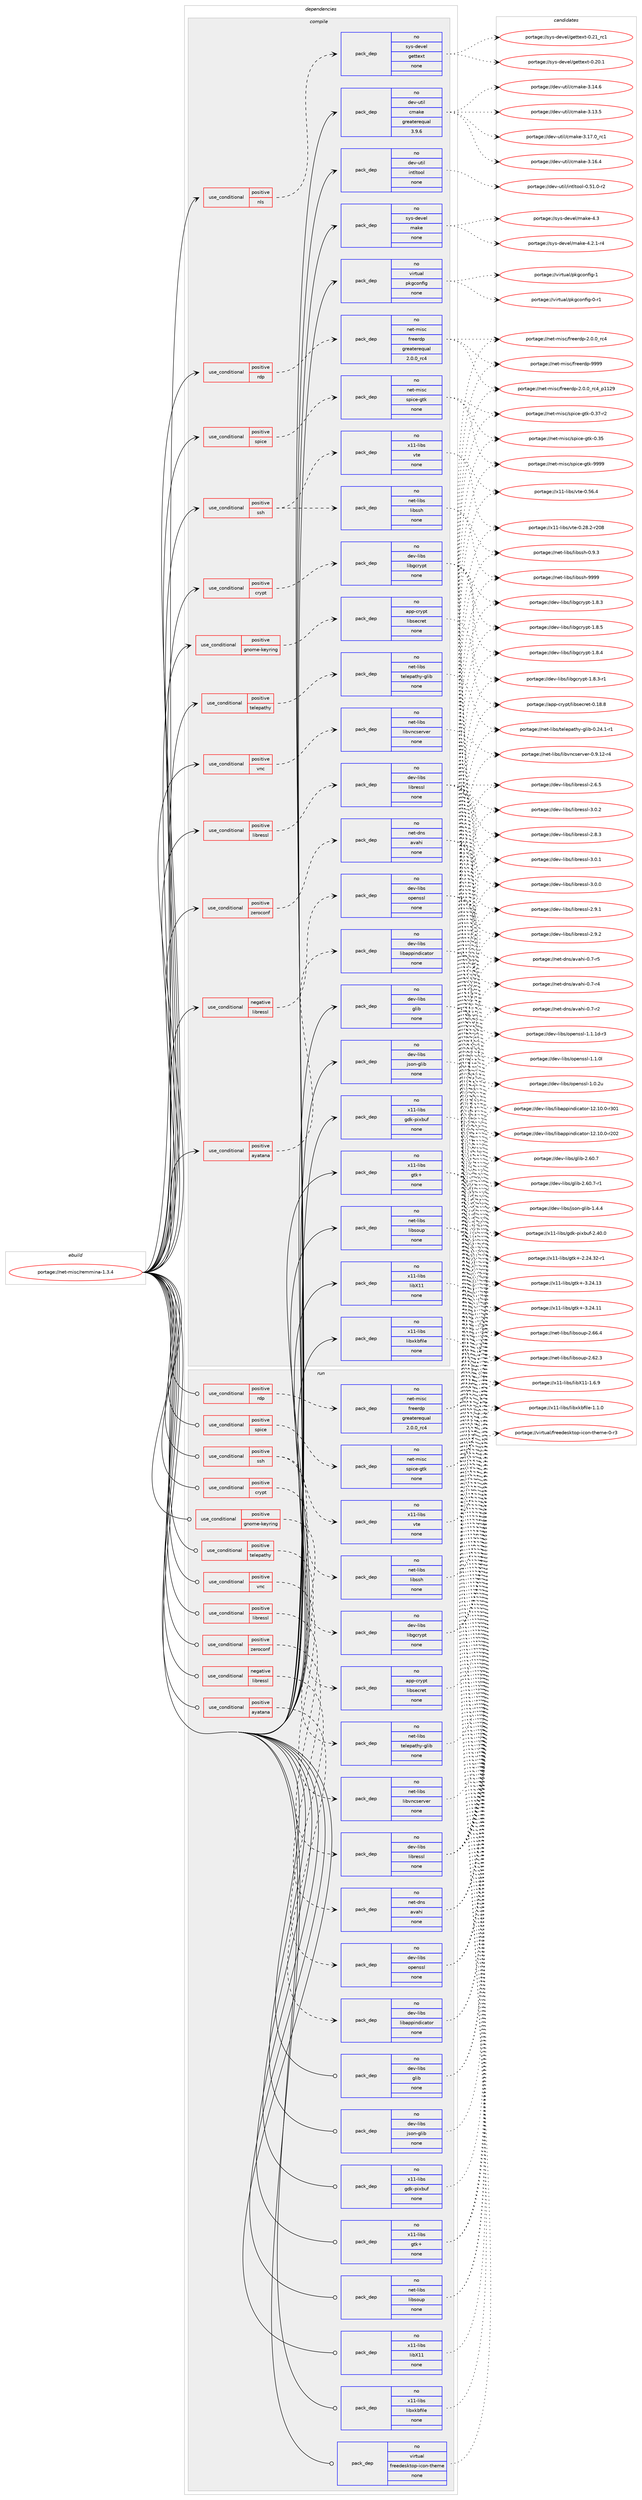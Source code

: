 digraph prolog {

# *************
# Graph options
# *************

newrank=true;
concentrate=true;
compound=true;
graph [rankdir=LR,fontname=Helvetica,fontsize=10,ranksep=1.5];#, ranksep=2.5, nodesep=0.2];
edge  [arrowhead=vee];
node  [fontname=Helvetica,fontsize=10];

# **********
# The ebuild
# **********

subgraph cluster_leftcol {
color=gray;
rank=same;
label=<<i>ebuild</i>>;
id [label="portage://net-misc/remmina-1.3.4", color=red, width=4, href="../net-misc/remmina-1.3.4.svg"];
}

# ****************
# The dependencies
# ****************

subgraph cluster_midcol {
color=gray;
label=<<i>dependencies</i>>;
subgraph cluster_compile {
fillcolor="#eeeeee";
style=filled;
label=<<i>compile</i>>;
subgraph cond25063 {
dependency122119 [label=<<TABLE BORDER="0" CELLBORDER="1" CELLSPACING="0" CELLPADDING="4"><TR><TD ROWSPAN="3" CELLPADDING="10">use_conditional</TD></TR><TR><TD>negative</TD></TR><TR><TD>libressl</TD></TR></TABLE>>, shape=none, color=red];
subgraph pack95036 {
dependency122120 [label=<<TABLE BORDER="0" CELLBORDER="1" CELLSPACING="0" CELLPADDING="4" WIDTH="220"><TR><TD ROWSPAN="6" CELLPADDING="30">pack_dep</TD></TR><TR><TD WIDTH="110">no</TD></TR><TR><TD>dev-libs</TD></TR><TR><TD>openssl</TD></TR><TR><TD>none</TD></TR><TR><TD></TD></TR></TABLE>>, shape=none, color=blue];
}
dependency122119:e -> dependency122120:w [weight=20,style="dashed",arrowhead="vee"];
}
id:e -> dependency122119:w [weight=20,style="solid",arrowhead="vee"];
subgraph cond25064 {
dependency122121 [label=<<TABLE BORDER="0" CELLBORDER="1" CELLSPACING="0" CELLPADDING="4"><TR><TD ROWSPAN="3" CELLPADDING="10">use_conditional</TD></TR><TR><TD>positive</TD></TR><TR><TD>ayatana</TD></TR></TABLE>>, shape=none, color=red];
subgraph pack95037 {
dependency122122 [label=<<TABLE BORDER="0" CELLBORDER="1" CELLSPACING="0" CELLPADDING="4" WIDTH="220"><TR><TD ROWSPAN="6" CELLPADDING="30">pack_dep</TD></TR><TR><TD WIDTH="110">no</TD></TR><TR><TD>dev-libs</TD></TR><TR><TD>libappindicator</TD></TR><TR><TD>none</TD></TR><TR><TD></TD></TR></TABLE>>, shape=none, color=blue];
}
dependency122121:e -> dependency122122:w [weight=20,style="dashed",arrowhead="vee"];
}
id:e -> dependency122121:w [weight=20,style="solid",arrowhead="vee"];
subgraph cond25065 {
dependency122123 [label=<<TABLE BORDER="0" CELLBORDER="1" CELLSPACING="0" CELLPADDING="4"><TR><TD ROWSPAN="3" CELLPADDING="10">use_conditional</TD></TR><TR><TD>positive</TD></TR><TR><TD>crypt</TD></TR></TABLE>>, shape=none, color=red];
subgraph pack95038 {
dependency122124 [label=<<TABLE BORDER="0" CELLBORDER="1" CELLSPACING="0" CELLPADDING="4" WIDTH="220"><TR><TD ROWSPAN="6" CELLPADDING="30">pack_dep</TD></TR><TR><TD WIDTH="110">no</TD></TR><TR><TD>dev-libs</TD></TR><TR><TD>libgcrypt</TD></TR><TR><TD>none</TD></TR><TR><TD></TD></TR></TABLE>>, shape=none, color=blue];
}
dependency122123:e -> dependency122124:w [weight=20,style="dashed",arrowhead="vee"];
}
id:e -> dependency122123:w [weight=20,style="solid",arrowhead="vee"];
subgraph cond25066 {
dependency122125 [label=<<TABLE BORDER="0" CELLBORDER="1" CELLSPACING="0" CELLPADDING="4"><TR><TD ROWSPAN="3" CELLPADDING="10">use_conditional</TD></TR><TR><TD>positive</TD></TR><TR><TD>gnome-keyring</TD></TR></TABLE>>, shape=none, color=red];
subgraph pack95039 {
dependency122126 [label=<<TABLE BORDER="0" CELLBORDER="1" CELLSPACING="0" CELLPADDING="4" WIDTH="220"><TR><TD ROWSPAN="6" CELLPADDING="30">pack_dep</TD></TR><TR><TD WIDTH="110">no</TD></TR><TR><TD>app-crypt</TD></TR><TR><TD>libsecret</TD></TR><TR><TD>none</TD></TR><TR><TD></TD></TR></TABLE>>, shape=none, color=blue];
}
dependency122125:e -> dependency122126:w [weight=20,style="dashed",arrowhead="vee"];
}
id:e -> dependency122125:w [weight=20,style="solid",arrowhead="vee"];
subgraph cond25067 {
dependency122127 [label=<<TABLE BORDER="0" CELLBORDER="1" CELLSPACING="0" CELLPADDING="4"><TR><TD ROWSPAN="3" CELLPADDING="10">use_conditional</TD></TR><TR><TD>positive</TD></TR><TR><TD>libressl</TD></TR></TABLE>>, shape=none, color=red];
subgraph pack95040 {
dependency122128 [label=<<TABLE BORDER="0" CELLBORDER="1" CELLSPACING="0" CELLPADDING="4" WIDTH="220"><TR><TD ROWSPAN="6" CELLPADDING="30">pack_dep</TD></TR><TR><TD WIDTH="110">no</TD></TR><TR><TD>dev-libs</TD></TR><TR><TD>libressl</TD></TR><TR><TD>none</TD></TR><TR><TD></TD></TR></TABLE>>, shape=none, color=blue];
}
dependency122127:e -> dependency122128:w [weight=20,style="dashed",arrowhead="vee"];
}
id:e -> dependency122127:w [weight=20,style="solid",arrowhead="vee"];
subgraph cond25068 {
dependency122129 [label=<<TABLE BORDER="0" CELLBORDER="1" CELLSPACING="0" CELLPADDING="4"><TR><TD ROWSPAN="3" CELLPADDING="10">use_conditional</TD></TR><TR><TD>positive</TD></TR><TR><TD>nls</TD></TR></TABLE>>, shape=none, color=red];
subgraph pack95041 {
dependency122130 [label=<<TABLE BORDER="0" CELLBORDER="1" CELLSPACING="0" CELLPADDING="4" WIDTH="220"><TR><TD ROWSPAN="6" CELLPADDING="30">pack_dep</TD></TR><TR><TD WIDTH="110">no</TD></TR><TR><TD>sys-devel</TD></TR><TR><TD>gettext</TD></TR><TR><TD>none</TD></TR><TR><TD></TD></TR></TABLE>>, shape=none, color=blue];
}
dependency122129:e -> dependency122130:w [weight=20,style="dashed",arrowhead="vee"];
}
id:e -> dependency122129:w [weight=20,style="solid",arrowhead="vee"];
subgraph cond25069 {
dependency122131 [label=<<TABLE BORDER="0" CELLBORDER="1" CELLSPACING="0" CELLPADDING="4"><TR><TD ROWSPAN="3" CELLPADDING="10">use_conditional</TD></TR><TR><TD>positive</TD></TR><TR><TD>rdp</TD></TR></TABLE>>, shape=none, color=red];
subgraph pack95042 {
dependency122132 [label=<<TABLE BORDER="0" CELLBORDER="1" CELLSPACING="0" CELLPADDING="4" WIDTH="220"><TR><TD ROWSPAN="6" CELLPADDING="30">pack_dep</TD></TR><TR><TD WIDTH="110">no</TD></TR><TR><TD>net-misc</TD></TR><TR><TD>freerdp</TD></TR><TR><TD>greaterequal</TD></TR><TR><TD>2.0.0_rc4</TD></TR></TABLE>>, shape=none, color=blue];
}
dependency122131:e -> dependency122132:w [weight=20,style="dashed",arrowhead="vee"];
}
id:e -> dependency122131:w [weight=20,style="solid",arrowhead="vee"];
subgraph cond25070 {
dependency122133 [label=<<TABLE BORDER="0" CELLBORDER="1" CELLSPACING="0" CELLPADDING="4"><TR><TD ROWSPAN="3" CELLPADDING="10">use_conditional</TD></TR><TR><TD>positive</TD></TR><TR><TD>spice</TD></TR></TABLE>>, shape=none, color=red];
subgraph pack95043 {
dependency122134 [label=<<TABLE BORDER="0" CELLBORDER="1" CELLSPACING="0" CELLPADDING="4" WIDTH="220"><TR><TD ROWSPAN="6" CELLPADDING="30">pack_dep</TD></TR><TR><TD WIDTH="110">no</TD></TR><TR><TD>net-misc</TD></TR><TR><TD>spice-gtk</TD></TR><TR><TD>none</TD></TR><TR><TD></TD></TR></TABLE>>, shape=none, color=blue];
}
dependency122133:e -> dependency122134:w [weight=20,style="dashed",arrowhead="vee"];
}
id:e -> dependency122133:w [weight=20,style="solid",arrowhead="vee"];
subgraph cond25071 {
dependency122135 [label=<<TABLE BORDER="0" CELLBORDER="1" CELLSPACING="0" CELLPADDING="4"><TR><TD ROWSPAN="3" CELLPADDING="10">use_conditional</TD></TR><TR><TD>positive</TD></TR><TR><TD>ssh</TD></TR></TABLE>>, shape=none, color=red];
subgraph pack95044 {
dependency122136 [label=<<TABLE BORDER="0" CELLBORDER="1" CELLSPACING="0" CELLPADDING="4" WIDTH="220"><TR><TD ROWSPAN="6" CELLPADDING="30">pack_dep</TD></TR><TR><TD WIDTH="110">no</TD></TR><TR><TD>net-libs</TD></TR><TR><TD>libssh</TD></TR><TR><TD>none</TD></TR><TR><TD></TD></TR></TABLE>>, shape=none, color=blue];
}
dependency122135:e -> dependency122136:w [weight=20,style="dashed",arrowhead="vee"];
subgraph pack95045 {
dependency122137 [label=<<TABLE BORDER="0" CELLBORDER="1" CELLSPACING="0" CELLPADDING="4" WIDTH="220"><TR><TD ROWSPAN="6" CELLPADDING="30">pack_dep</TD></TR><TR><TD WIDTH="110">no</TD></TR><TR><TD>x11-libs</TD></TR><TR><TD>vte</TD></TR><TR><TD>none</TD></TR><TR><TD></TD></TR></TABLE>>, shape=none, color=blue];
}
dependency122135:e -> dependency122137:w [weight=20,style="dashed",arrowhead="vee"];
}
id:e -> dependency122135:w [weight=20,style="solid",arrowhead="vee"];
subgraph cond25072 {
dependency122138 [label=<<TABLE BORDER="0" CELLBORDER="1" CELLSPACING="0" CELLPADDING="4"><TR><TD ROWSPAN="3" CELLPADDING="10">use_conditional</TD></TR><TR><TD>positive</TD></TR><TR><TD>telepathy</TD></TR></TABLE>>, shape=none, color=red];
subgraph pack95046 {
dependency122139 [label=<<TABLE BORDER="0" CELLBORDER="1" CELLSPACING="0" CELLPADDING="4" WIDTH="220"><TR><TD ROWSPAN="6" CELLPADDING="30">pack_dep</TD></TR><TR><TD WIDTH="110">no</TD></TR><TR><TD>net-libs</TD></TR><TR><TD>telepathy-glib</TD></TR><TR><TD>none</TD></TR><TR><TD></TD></TR></TABLE>>, shape=none, color=blue];
}
dependency122138:e -> dependency122139:w [weight=20,style="dashed",arrowhead="vee"];
}
id:e -> dependency122138:w [weight=20,style="solid",arrowhead="vee"];
subgraph cond25073 {
dependency122140 [label=<<TABLE BORDER="0" CELLBORDER="1" CELLSPACING="0" CELLPADDING="4"><TR><TD ROWSPAN="3" CELLPADDING="10">use_conditional</TD></TR><TR><TD>positive</TD></TR><TR><TD>vnc</TD></TR></TABLE>>, shape=none, color=red];
subgraph pack95047 {
dependency122141 [label=<<TABLE BORDER="0" CELLBORDER="1" CELLSPACING="0" CELLPADDING="4" WIDTH="220"><TR><TD ROWSPAN="6" CELLPADDING="30">pack_dep</TD></TR><TR><TD WIDTH="110">no</TD></TR><TR><TD>net-libs</TD></TR><TR><TD>libvncserver</TD></TR><TR><TD>none</TD></TR><TR><TD></TD></TR></TABLE>>, shape=none, color=blue];
}
dependency122140:e -> dependency122141:w [weight=20,style="dashed",arrowhead="vee"];
}
id:e -> dependency122140:w [weight=20,style="solid",arrowhead="vee"];
subgraph cond25074 {
dependency122142 [label=<<TABLE BORDER="0" CELLBORDER="1" CELLSPACING="0" CELLPADDING="4"><TR><TD ROWSPAN="3" CELLPADDING="10">use_conditional</TD></TR><TR><TD>positive</TD></TR><TR><TD>zeroconf</TD></TR></TABLE>>, shape=none, color=red];
subgraph pack95048 {
dependency122143 [label=<<TABLE BORDER="0" CELLBORDER="1" CELLSPACING="0" CELLPADDING="4" WIDTH="220"><TR><TD ROWSPAN="6" CELLPADDING="30">pack_dep</TD></TR><TR><TD WIDTH="110">no</TD></TR><TR><TD>net-dns</TD></TR><TR><TD>avahi</TD></TR><TR><TD>none</TD></TR><TR><TD></TD></TR></TABLE>>, shape=none, color=blue];
}
dependency122142:e -> dependency122143:w [weight=20,style="dashed",arrowhead="vee"];
}
id:e -> dependency122142:w [weight=20,style="solid",arrowhead="vee"];
subgraph pack95049 {
dependency122144 [label=<<TABLE BORDER="0" CELLBORDER="1" CELLSPACING="0" CELLPADDING="4" WIDTH="220"><TR><TD ROWSPAN="6" CELLPADDING="30">pack_dep</TD></TR><TR><TD WIDTH="110">no</TD></TR><TR><TD>dev-libs</TD></TR><TR><TD>glib</TD></TR><TR><TD>none</TD></TR><TR><TD></TD></TR></TABLE>>, shape=none, color=blue];
}
id:e -> dependency122144:w [weight=20,style="solid",arrowhead="vee"];
subgraph pack95050 {
dependency122145 [label=<<TABLE BORDER="0" CELLBORDER="1" CELLSPACING="0" CELLPADDING="4" WIDTH="220"><TR><TD ROWSPAN="6" CELLPADDING="30">pack_dep</TD></TR><TR><TD WIDTH="110">no</TD></TR><TR><TD>dev-libs</TD></TR><TR><TD>json-glib</TD></TR><TR><TD>none</TD></TR><TR><TD></TD></TR></TABLE>>, shape=none, color=blue];
}
id:e -> dependency122145:w [weight=20,style="solid",arrowhead="vee"];
subgraph pack95051 {
dependency122146 [label=<<TABLE BORDER="0" CELLBORDER="1" CELLSPACING="0" CELLPADDING="4" WIDTH="220"><TR><TD ROWSPAN="6" CELLPADDING="30">pack_dep</TD></TR><TR><TD WIDTH="110">no</TD></TR><TR><TD>dev-util</TD></TR><TR><TD>cmake</TD></TR><TR><TD>greaterequal</TD></TR><TR><TD>3.9.6</TD></TR></TABLE>>, shape=none, color=blue];
}
id:e -> dependency122146:w [weight=20,style="solid",arrowhead="vee"];
subgraph pack95052 {
dependency122147 [label=<<TABLE BORDER="0" CELLBORDER="1" CELLSPACING="0" CELLPADDING="4" WIDTH="220"><TR><TD ROWSPAN="6" CELLPADDING="30">pack_dep</TD></TR><TR><TD WIDTH="110">no</TD></TR><TR><TD>dev-util</TD></TR><TR><TD>intltool</TD></TR><TR><TD>none</TD></TR><TR><TD></TD></TR></TABLE>>, shape=none, color=blue];
}
id:e -> dependency122147:w [weight=20,style="solid",arrowhead="vee"];
subgraph pack95053 {
dependency122148 [label=<<TABLE BORDER="0" CELLBORDER="1" CELLSPACING="0" CELLPADDING="4" WIDTH="220"><TR><TD ROWSPAN="6" CELLPADDING="30">pack_dep</TD></TR><TR><TD WIDTH="110">no</TD></TR><TR><TD>net-libs</TD></TR><TR><TD>libsoup</TD></TR><TR><TD>none</TD></TR><TR><TD></TD></TR></TABLE>>, shape=none, color=blue];
}
id:e -> dependency122148:w [weight=20,style="solid",arrowhead="vee"];
subgraph pack95054 {
dependency122149 [label=<<TABLE BORDER="0" CELLBORDER="1" CELLSPACING="0" CELLPADDING="4" WIDTH="220"><TR><TD ROWSPAN="6" CELLPADDING="30">pack_dep</TD></TR><TR><TD WIDTH="110">no</TD></TR><TR><TD>sys-devel</TD></TR><TR><TD>make</TD></TR><TR><TD>none</TD></TR><TR><TD></TD></TR></TABLE>>, shape=none, color=blue];
}
id:e -> dependency122149:w [weight=20,style="solid",arrowhead="vee"];
subgraph pack95055 {
dependency122150 [label=<<TABLE BORDER="0" CELLBORDER="1" CELLSPACING="0" CELLPADDING="4" WIDTH="220"><TR><TD ROWSPAN="6" CELLPADDING="30">pack_dep</TD></TR><TR><TD WIDTH="110">no</TD></TR><TR><TD>virtual</TD></TR><TR><TD>pkgconfig</TD></TR><TR><TD>none</TD></TR><TR><TD></TD></TR></TABLE>>, shape=none, color=blue];
}
id:e -> dependency122150:w [weight=20,style="solid",arrowhead="vee"];
subgraph pack95056 {
dependency122151 [label=<<TABLE BORDER="0" CELLBORDER="1" CELLSPACING="0" CELLPADDING="4" WIDTH="220"><TR><TD ROWSPAN="6" CELLPADDING="30">pack_dep</TD></TR><TR><TD WIDTH="110">no</TD></TR><TR><TD>x11-libs</TD></TR><TR><TD>gdk-pixbuf</TD></TR><TR><TD>none</TD></TR><TR><TD></TD></TR></TABLE>>, shape=none, color=blue];
}
id:e -> dependency122151:w [weight=20,style="solid",arrowhead="vee"];
subgraph pack95057 {
dependency122152 [label=<<TABLE BORDER="0" CELLBORDER="1" CELLSPACING="0" CELLPADDING="4" WIDTH="220"><TR><TD ROWSPAN="6" CELLPADDING="30">pack_dep</TD></TR><TR><TD WIDTH="110">no</TD></TR><TR><TD>x11-libs</TD></TR><TR><TD>gtk+</TD></TR><TR><TD>none</TD></TR><TR><TD></TD></TR></TABLE>>, shape=none, color=blue];
}
id:e -> dependency122152:w [weight=20,style="solid",arrowhead="vee"];
subgraph pack95058 {
dependency122153 [label=<<TABLE BORDER="0" CELLBORDER="1" CELLSPACING="0" CELLPADDING="4" WIDTH="220"><TR><TD ROWSPAN="6" CELLPADDING="30">pack_dep</TD></TR><TR><TD WIDTH="110">no</TD></TR><TR><TD>x11-libs</TD></TR><TR><TD>libX11</TD></TR><TR><TD>none</TD></TR><TR><TD></TD></TR></TABLE>>, shape=none, color=blue];
}
id:e -> dependency122153:w [weight=20,style="solid",arrowhead="vee"];
subgraph pack95059 {
dependency122154 [label=<<TABLE BORDER="0" CELLBORDER="1" CELLSPACING="0" CELLPADDING="4" WIDTH="220"><TR><TD ROWSPAN="6" CELLPADDING="30">pack_dep</TD></TR><TR><TD WIDTH="110">no</TD></TR><TR><TD>x11-libs</TD></TR><TR><TD>libxkbfile</TD></TR><TR><TD>none</TD></TR><TR><TD></TD></TR></TABLE>>, shape=none, color=blue];
}
id:e -> dependency122154:w [weight=20,style="solid",arrowhead="vee"];
}
subgraph cluster_compileandrun {
fillcolor="#eeeeee";
style=filled;
label=<<i>compile and run</i>>;
}
subgraph cluster_run {
fillcolor="#eeeeee";
style=filled;
label=<<i>run</i>>;
subgraph cond25075 {
dependency122155 [label=<<TABLE BORDER="0" CELLBORDER="1" CELLSPACING="0" CELLPADDING="4"><TR><TD ROWSPAN="3" CELLPADDING="10">use_conditional</TD></TR><TR><TD>negative</TD></TR><TR><TD>libressl</TD></TR></TABLE>>, shape=none, color=red];
subgraph pack95060 {
dependency122156 [label=<<TABLE BORDER="0" CELLBORDER="1" CELLSPACING="0" CELLPADDING="4" WIDTH="220"><TR><TD ROWSPAN="6" CELLPADDING="30">pack_dep</TD></TR><TR><TD WIDTH="110">no</TD></TR><TR><TD>dev-libs</TD></TR><TR><TD>openssl</TD></TR><TR><TD>none</TD></TR><TR><TD></TD></TR></TABLE>>, shape=none, color=blue];
}
dependency122155:e -> dependency122156:w [weight=20,style="dashed",arrowhead="vee"];
}
id:e -> dependency122155:w [weight=20,style="solid",arrowhead="odot"];
subgraph cond25076 {
dependency122157 [label=<<TABLE BORDER="0" CELLBORDER="1" CELLSPACING="0" CELLPADDING="4"><TR><TD ROWSPAN="3" CELLPADDING="10">use_conditional</TD></TR><TR><TD>positive</TD></TR><TR><TD>ayatana</TD></TR></TABLE>>, shape=none, color=red];
subgraph pack95061 {
dependency122158 [label=<<TABLE BORDER="0" CELLBORDER="1" CELLSPACING="0" CELLPADDING="4" WIDTH="220"><TR><TD ROWSPAN="6" CELLPADDING="30">pack_dep</TD></TR><TR><TD WIDTH="110">no</TD></TR><TR><TD>dev-libs</TD></TR><TR><TD>libappindicator</TD></TR><TR><TD>none</TD></TR><TR><TD></TD></TR></TABLE>>, shape=none, color=blue];
}
dependency122157:e -> dependency122158:w [weight=20,style="dashed",arrowhead="vee"];
}
id:e -> dependency122157:w [weight=20,style="solid",arrowhead="odot"];
subgraph cond25077 {
dependency122159 [label=<<TABLE BORDER="0" CELLBORDER="1" CELLSPACING="0" CELLPADDING="4"><TR><TD ROWSPAN="3" CELLPADDING="10">use_conditional</TD></TR><TR><TD>positive</TD></TR><TR><TD>crypt</TD></TR></TABLE>>, shape=none, color=red];
subgraph pack95062 {
dependency122160 [label=<<TABLE BORDER="0" CELLBORDER="1" CELLSPACING="0" CELLPADDING="4" WIDTH="220"><TR><TD ROWSPAN="6" CELLPADDING="30">pack_dep</TD></TR><TR><TD WIDTH="110">no</TD></TR><TR><TD>dev-libs</TD></TR><TR><TD>libgcrypt</TD></TR><TR><TD>none</TD></TR><TR><TD></TD></TR></TABLE>>, shape=none, color=blue];
}
dependency122159:e -> dependency122160:w [weight=20,style="dashed",arrowhead="vee"];
}
id:e -> dependency122159:w [weight=20,style="solid",arrowhead="odot"];
subgraph cond25078 {
dependency122161 [label=<<TABLE BORDER="0" CELLBORDER="1" CELLSPACING="0" CELLPADDING="4"><TR><TD ROWSPAN="3" CELLPADDING="10">use_conditional</TD></TR><TR><TD>positive</TD></TR><TR><TD>gnome-keyring</TD></TR></TABLE>>, shape=none, color=red];
subgraph pack95063 {
dependency122162 [label=<<TABLE BORDER="0" CELLBORDER="1" CELLSPACING="0" CELLPADDING="4" WIDTH="220"><TR><TD ROWSPAN="6" CELLPADDING="30">pack_dep</TD></TR><TR><TD WIDTH="110">no</TD></TR><TR><TD>app-crypt</TD></TR><TR><TD>libsecret</TD></TR><TR><TD>none</TD></TR><TR><TD></TD></TR></TABLE>>, shape=none, color=blue];
}
dependency122161:e -> dependency122162:w [weight=20,style="dashed",arrowhead="vee"];
}
id:e -> dependency122161:w [weight=20,style="solid",arrowhead="odot"];
subgraph cond25079 {
dependency122163 [label=<<TABLE BORDER="0" CELLBORDER="1" CELLSPACING="0" CELLPADDING="4"><TR><TD ROWSPAN="3" CELLPADDING="10">use_conditional</TD></TR><TR><TD>positive</TD></TR><TR><TD>libressl</TD></TR></TABLE>>, shape=none, color=red];
subgraph pack95064 {
dependency122164 [label=<<TABLE BORDER="0" CELLBORDER="1" CELLSPACING="0" CELLPADDING="4" WIDTH="220"><TR><TD ROWSPAN="6" CELLPADDING="30">pack_dep</TD></TR><TR><TD WIDTH="110">no</TD></TR><TR><TD>dev-libs</TD></TR><TR><TD>libressl</TD></TR><TR><TD>none</TD></TR><TR><TD></TD></TR></TABLE>>, shape=none, color=blue];
}
dependency122163:e -> dependency122164:w [weight=20,style="dashed",arrowhead="vee"];
}
id:e -> dependency122163:w [weight=20,style="solid",arrowhead="odot"];
subgraph cond25080 {
dependency122165 [label=<<TABLE BORDER="0" CELLBORDER="1" CELLSPACING="0" CELLPADDING="4"><TR><TD ROWSPAN="3" CELLPADDING="10">use_conditional</TD></TR><TR><TD>positive</TD></TR><TR><TD>rdp</TD></TR></TABLE>>, shape=none, color=red];
subgraph pack95065 {
dependency122166 [label=<<TABLE BORDER="0" CELLBORDER="1" CELLSPACING="0" CELLPADDING="4" WIDTH="220"><TR><TD ROWSPAN="6" CELLPADDING="30">pack_dep</TD></TR><TR><TD WIDTH="110">no</TD></TR><TR><TD>net-misc</TD></TR><TR><TD>freerdp</TD></TR><TR><TD>greaterequal</TD></TR><TR><TD>2.0.0_rc4</TD></TR></TABLE>>, shape=none, color=blue];
}
dependency122165:e -> dependency122166:w [weight=20,style="dashed",arrowhead="vee"];
}
id:e -> dependency122165:w [weight=20,style="solid",arrowhead="odot"];
subgraph cond25081 {
dependency122167 [label=<<TABLE BORDER="0" CELLBORDER="1" CELLSPACING="0" CELLPADDING="4"><TR><TD ROWSPAN="3" CELLPADDING="10">use_conditional</TD></TR><TR><TD>positive</TD></TR><TR><TD>spice</TD></TR></TABLE>>, shape=none, color=red];
subgraph pack95066 {
dependency122168 [label=<<TABLE BORDER="0" CELLBORDER="1" CELLSPACING="0" CELLPADDING="4" WIDTH="220"><TR><TD ROWSPAN="6" CELLPADDING="30">pack_dep</TD></TR><TR><TD WIDTH="110">no</TD></TR><TR><TD>net-misc</TD></TR><TR><TD>spice-gtk</TD></TR><TR><TD>none</TD></TR><TR><TD></TD></TR></TABLE>>, shape=none, color=blue];
}
dependency122167:e -> dependency122168:w [weight=20,style="dashed",arrowhead="vee"];
}
id:e -> dependency122167:w [weight=20,style="solid",arrowhead="odot"];
subgraph cond25082 {
dependency122169 [label=<<TABLE BORDER="0" CELLBORDER="1" CELLSPACING="0" CELLPADDING="4"><TR><TD ROWSPAN="3" CELLPADDING="10">use_conditional</TD></TR><TR><TD>positive</TD></TR><TR><TD>ssh</TD></TR></TABLE>>, shape=none, color=red];
subgraph pack95067 {
dependency122170 [label=<<TABLE BORDER="0" CELLBORDER="1" CELLSPACING="0" CELLPADDING="4" WIDTH="220"><TR><TD ROWSPAN="6" CELLPADDING="30">pack_dep</TD></TR><TR><TD WIDTH="110">no</TD></TR><TR><TD>net-libs</TD></TR><TR><TD>libssh</TD></TR><TR><TD>none</TD></TR><TR><TD></TD></TR></TABLE>>, shape=none, color=blue];
}
dependency122169:e -> dependency122170:w [weight=20,style="dashed",arrowhead="vee"];
subgraph pack95068 {
dependency122171 [label=<<TABLE BORDER="0" CELLBORDER="1" CELLSPACING="0" CELLPADDING="4" WIDTH="220"><TR><TD ROWSPAN="6" CELLPADDING="30">pack_dep</TD></TR><TR><TD WIDTH="110">no</TD></TR><TR><TD>x11-libs</TD></TR><TR><TD>vte</TD></TR><TR><TD>none</TD></TR><TR><TD></TD></TR></TABLE>>, shape=none, color=blue];
}
dependency122169:e -> dependency122171:w [weight=20,style="dashed",arrowhead="vee"];
}
id:e -> dependency122169:w [weight=20,style="solid",arrowhead="odot"];
subgraph cond25083 {
dependency122172 [label=<<TABLE BORDER="0" CELLBORDER="1" CELLSPACING="0" CELLPADDING="4"><TR><TD ROWSPAN="3" CELLPADDING="10">use_conditional</TD></TR><TR><TD>positive</TD></TR><TR><TD>telepathy</TD></TR></TABLE>>, shape=none, color=red];
subgraph pack95069 {
dependency122173 [label=<<TABLE BORDER="0" CELLBORDER="1" CELLSPACING="0" CELLPADDING="4" WIDTH="220"><TR><TD ROWSPAN="6" CELLPADDING="30">pack_dep</TD></TR><TR><TD WIDTH="110">no</TD></TR><TR><TD>net-libs</TD></TR><TR><TD>telepathy-glib</TD></TR><TR><TD>none</TD></TR><TR><TD></TD></TR></TABLE>>, shape=none, color=blue];
}
dependency122172:e -> dependency122173:w [weight=20,style="dashed",arrowhead="vee"];
}
id:e -> dependency122172:w [weight=20,style="solid",arrowhead="odot"];
subgraph cond25084 {
dependency122174 [label=<<TABLE BORDER="0" CELLBORDER="1" CELLSPACING="0" CELLPADDING="4"><TR><TD ROWSPAN="3" CELLPADDING="10">use_conditional</TD></TR><TR><TD>positive</TD></TR><TR><TD>vnc</TD></TR></TABLE>>, shape=none, color=red];
subgraph pack95070 {
dependency122175 [label=<<TABLE BORDER="0" CELLBORDER="1" CELLSPACING="0" CELLPADDING="4" WIDTH="220"><TR><TD ROWSPAN="6" CELLPADDING="30">pack_dep</TD></TR><TR><TD WIDTH="110">no</TD></TR><TR><TD>net-libs</TD></TR><TR><TD>libvncserver</TD></TR><TR><TD>none</TD></TR><TR><TD></TD></TR></TABLE>>, shape=none, color=blue];
}
dependency122174:e -> dependency122175:w [weight=20,style="dashed",arrowhead="vee"];
}
id:e -> dependency122174:w [weight=20,style="solid",arrowhead="odot"];
subgraph cond25085 {
dependency122176 [label=<<TABLE BORDER="0" CELLBORDER="1" CELLSPACING="0" CELLPADDING="4"><TR><TD ROWSPAN="3" CELLPADDING="10">use_conditional</TD></TR><TR><TD>positive</TD></TR><TR><TD>zeroconf</TD></TR></TABLE>>, shape=none, color=red];
subgraph pack95071 {
dependency122177 [label=<<TABLE BORDER="0" CELLBORDER="1" CELLSPACING="0" CELLPADDING="4" WIDTH="220"><TR><TD ROWSPAN="6" CELLPADDING="30">pack_dep</TD></TR><TR><TD WIDTH="110">no</TD></TR><TR><TD>net-dns</TD></TR><TR><TD>avahi</TD></TR><TR><TD>none</TD></TR><TR><TD></TD></TR></TABLE>>, shape=none, color=blue];
}
dependency122176:e -> dependency122177:w [weight=20,style="dashed",arrowhead="vee"];
}
id:e -> dependency122176:w [weight=20,style="solid",arrowhead="odot"];
subgraph pack95072 {
dependency122178 [label=<<TABLE BORDER="0" CELLBORDER="1" CELLSPACING="0" CELLPADDING="4" WIDTH="220"><TR><TD ROWSPAN="6" CELLPADDING="30">pack_dep</TD></TR><TR><TD WIDTH="110">no</TD></TR><TR><TD>dev-libs</TD></TR><TR><TD>glib</TD></TR><TR><TD>none</TD></TR><TR><TD></TD></TR></TABLE>>, shape=none, color=blue];
}
id:e -> dependency122178:w [weight=20,style="solid",arrowhead="odot"];
subgraph pack95073 {
dependency122179 [label=<<TABLE BORDER="0" CELLBORDER="1" CELLSPACING="0" CELLPADDING="4" WIDTH="220"><TR><TD ROWSPAN="6" CELLPADDING="30">pack_dep</TD></TR><TR><TD WIDTH="110">no</TD></TR><TR><TD>dev-libs</TD></TR><TR><TD>json-glib</TD></TR><TR><TD>none</TD></TR><TR><TD></TD></TR></TABLE>>, shape=none, color=blue];
}
id:e -> dependency122179:w [weight=20,style="solid",arrowhead="odot"];
subgraph pack95074 {
dependency122180 [label=<<TABLE BORDER="0" CELLBORDER="1" CELLSPACING="0" CELLPADDING="4" WIDTH="220"><TR><TD ROWSPAN="6" CELLPADDING="30">pack_dep</TD></TR><TR><TD WIDTH="110">no</TD></TR><TR><TD>net-libs</TD></TR><TR><TD>libsoup</TD></TR><TR><TD>none</TD></TR><TR><TD></TD></TR></TABLE>>, shape=none, color=blue];
}
id:e -> dependency122180:w [weight=20,style="solid",arrowhead="odot"];
subgraph pack95075 {
dependency122181 [label=<<TABLE BORDER="0" CELLBORDER="1" CELLSPACING="0" CELLPADDING="4" WIDTH="220"><TR><TD ROWSPAN="6" CELLPADDING="30">pack_dep</TD></TR><TR><TD WIDTH="110">no</TD></TR><TR><TD>virtual</TD></TR><TR><TD>freedesktop-icon-theme</TD></TR><TR><TD>none</TD></TR><TR><TD></TD></TR></TABLE>>, shape=none, color=blue];
}
id:e -> dependency122181:w [weight=20,style="solid",arrowhead="odot"];
subgraph pack95076 {
dependency122182 [label=<<TABLE BORDER="0" CELLBORDER="1" CELLSPACING="0" CELLPADDING="4" WIDTH="220"><TR><TD ROWSPAN="6" CELLPADDING="30">pack_dep</TD></TR><TR><TD WIDTH="110">no</TD></TR><TR><TD>x11-libs</TD></TR><TR><TD>gdk-pixbuf</TD></TR><TR><TD>none</TD></TR><TR><TD></TD></TR></TABLE>>, shape=none, color=blue];
}
id:e -> dependency122182:w [weight=20,style="solid",arrowhead="odot"];
subgraph pack95077 {
dependency122183 [label=<<TABLE BORDER="0" CELLBORDER="1" CELLSPACING="0" CELLPADDING="4" WIDTH="220"><TR><TD ROWSPAN="6" CELLPADDING="30">pack_dep</TD></TR><TR><TD WIDTH="110">no</TD></TR><TR><TD>x11-libs</TD></TR><TR><TD>gtk+</TD></TR><TR><TD>none</TD></TR><TR><TD></TD></TR></TABLE>>, shape=none, color=blue];
}
id:e -> dependency122183:w [weight=20,style="solid",arrowhead="odot"];
subgraph pack95078 {
dependency122184 [label=<<TABLE BORDER="0" CELLBORDER="1" CELLSPACING="0" CELLPADDING="4" WIDTH="220"><TR><TD ROWSPAN="6" CELLPADDING="30">pack_dep</TD></TR><TR><TD WIDTH="110">no</TD></TR><TR><TD>x11-libs</TD></TR><TR><TD>libX11</TD></TR><TR><TD>none</TD></TR><TR><TD></TD></TR></TABLE>>, shape=none, color=blue];
}
id:e -> dependency122184:w [weight=20,style="solid",arrowhead="odot"];
subgraph pack95079 {
dependency122185 [label=<<TABLE BORDER="0" CELLBORDER="1" CELLSPACING="0" CELLPADDING="4" WIDTH="220"><TR><TD ROWSPAN="6" CELLPADDING="30">pack_dep</TD></TR><TR><TD WIDTH="110">no</TD></TR><TR><TD>x11-libs</TD></TR><TR><TD>libxkbfile</TD></TR><TR><TD>none</TD></TR><TR><TD></TD></TR></TABLE>>, shape=none, color=blue];
}
id:e -> dependency122185:w [weight=20,style="solid",arrowhead="odot"];
}
}

# **************
# The candidates
# **************

subgraph cluster_choices {
rank=same;
color=gray;
label=<<i>candidates</i>>;

subgraph choice95036 {
color=black;
nodesep=1;
choice1001011184510810598115471111121011101151151084549464946491004511451 [label="portage://dev-libs/openssl-1.1.1d-r3", color=red, width=4,href="../dev-libs/openssl-1.1.1d-r3.svg"];
choice100101118451081059811547111112101110115115108454946494648108 [label="portage://dev-libs/openssl-1.1.0l", color=red, width=4,href="../dev-libs/openssl-1.1.0l.svg"];
choice100101118451081059811547111112101110115115108454946484650117 [label="portage://dev-libs/openssl-1.0.2u", color=red, width=4,href="../dev-libs/openssl-1.0.2u.svg"];
dependency122120:e -> choice1001011184510810598115471111121011101151151084549464946491004511451:w [style=dotted,weight="100"];
dependency122120:e -> choice100101118451081059811547111112101110115115108454946494648108:w [style=dotted,weight="100"];
dependency122120:e -> choice100101118451081059811547111112101110115115108454946484650117:w [style=dotted,weight="100"];
}
subgraph choice95037 {
color=black;
nodesep=1;
choice10010111845108105981154710810598971121121051101001059997116111114454950464948464845114514849 [label="portage://dev-libs/libappindicator-12.10.0-r301", color=red, width=4,href="../dev-libs/libappindicator-12.10.0-r301.svg"];
choice10010111845108105981154710810598971121121051101001059997116111114454950464948464845114504850 [label="portage://dev-libs/libappindicator-12.10.0-r202", color=red, width=4,href="../dev-libs/libappindicator-12.10.0-r202.svg"];
dependency122122:e -> choice10010111845108105981154710810598971121121051101001059997116111114454950464948464845114514849:w [style=dotted,weight="100"];
dependency122122:e -> choice10010111845108105981154710810598971121121051101001059997116111114454950464948464845114504850:w [style=dotted,weight="100"];
}
subgraph choice95038 {
color=black;
nodesep=1;
choice1001011184510810598115471081059810399114121112116454946564653 [label="portage://dev-libs/libgcrypt-1.8.5", color=red, width=4,href="../dev-libs/libgcrypt-1.8.5.svg"];
choice1001011184510810598115471081059810399114121112116454946564652 [label="portage://dev-libs/libgcrypt-1.8.4", color=red, width=4,href="../dev-libs/libgcrypt-1.8.4.svg"];
choice10010111845108105981154710810598103991141211121164549465646514511449 [label="portage://dev-libs/libgcrypt-1.8.3-r1", color=red, width=4,href="../dev-libs/libgcrypt-1.8.3-r1.svg"];
choice1001011184510810598115471081059810399114121112116454946564651 [label="portage://dev-libs/libgcrypt-1.8.3", color=red, width=4,href="../dev-libs/libgcrypt-1.8.3.svg"];
dependency122124:e -> choice1001011184510810598115471081059810399114121112116454946564653:w [style=dotted,weight="100"];
dependency122124:e -> choice1001011184510810598115471081059810399114121112116454946564652:w [style=dotted,weight="100"];
dependency122124:e -> choice10010111845108105981154710810598103991141211121164549465646514511449:w [style=dotted,weight="100"];
dependency122124:e -> choice1001011184510810598115471081059810399114121112116454946564651:w [style=dotted,weight="100"];
}
subgraph choice95039 {
color=black;
nodesep=1;
choice97112112459911412111211647108105981151019911410111645484649564656 [label="portage://app-crypt/libsecret-0.18.8", color=red, width=4,href="../app-crypt/libsecret-0.18.8.svg"];
dependency122126:e -> choice97112112459911412111211647108105981151019911410111645484649564656:w [style=dotted,weight="100"];
}
subgraph choice95040 {
color=black;
nodesep=1;
choice10010111845108105981154710810598114101115115108455146484650 [label="portage://dev-libs/libressl-3.0.2", color=red, width=4,href="../dev-libs/libressl-3.0.2.svg"];
choice10010111845108105981154710810598114101115115108455146484649 [label="portage://dev-libs/libressl-3.0.1", color=red, width=4,href="../dev-libs/libressl-3.0.1.svg"];
choice10010111845108105981154710810598114101115115108455146484648 [label="portage://dev-libs/libressl-3.0.0", color=red, width=4,href="../dev-libs/libressl-3.0.0.svg"];
choice10010111845108105981154710810598114101115115108455046574650 [label="portage://dev-libs/libressl-2.9.2", color=red, width=4,href="../dev-libs/libressl-2.9.2.svg"];
choice10010111845108105981154710810598114101115115108455046574649 [label="portage://dev-libs/libressl-2.9.1", color=red, width=4,href="../dev-libs/libressl-2.9.1.svg"];
choice10010111845108105981154710810598114101115115108455046564651 [label="portage://dev-libs/libressl-2.8.3", color=red, width=4,href="../dev-libs/libressl-2.8.3.svg"];
choice10010111845108105981154710810598114101115115108455046544653 [label="portage://dev-libs/libressl-2.6.5", color=red, width=4,href="../dev-libs/libressl-2.6.5.svg"];
dependency122128:e -> choice10010111845108105981154710810598114101115115108455146484650:w [style=dotted,weight="100"];
dependency122128:e -> choice10010111845108105981154710810598114101115115108455146484649:w [style=dotted,weight="100"];
dependency122128:e -> choice10010111845108105981154710810598114101115115108455146484648:w [style=dotted,weight="100"];
dependency122128:e -> choice10010111845108105981154710810598114101115115108455046574650:w [style=dotted,weight="100"];
dependency122128:e -> choice10010111845108105981154710810598114101115115108455046574649:w [style=dotted,weight="100"];
dependency122128:e -> choice10010111845108105981154710810598114101115115108455046564651:w [style=dotted,weight="100"];
dependency122128:e -> choice10010111845108105981154710810598114101115115108455046544653:w [style=dotted,weight="100"];
}
subgraph choice95041 {
color=black;
nodesep=1;
choice11512111545100101118101108471031011161161011201164548465049951149949 [label="portage://sys-devel/gettext-0.21_rc1", color=red, width=4,href="../sys-devel/gettext-0.21_rc1.svg"];
choice115121115451001011181011084710310111611610112011645484650484649 [label="portage://sys-devel/gettext-0.20.1", color=red, width=4,href="../sys-devel/gettext-0.20.1.svg"];
dependency122130:e -> choice11512111545100101118101108471031011161161011201164548465049951149949:w [style=dotted,weight="100"];
dependency122130:e -> choice115121115451001011181011084710310111611610112011645484650484649:w [style=dotted,weight="100"];
}
subgraph choice95042 {
color=black;
nodesep=1;
choice1101011164510910511599471021141011011141001124557575757 [label="portage://net-misc/freerdp-9999", color=red, width=4,href="../net-misc/freerdp-9999.svg"];
choice1101011164510910511599471021141011011141001124550464846489511499529511249495057 [label="portage://net-misc/freerdp-2.0.0_rc4_p1129", color=red, width=4,href="../net-misc/freerdp-2.0.0_rc4_p1129.svg"];
choice110101116451091051159947102114101101114100112455046484648951149952 [label="portage://net-misc/freerdp-2.0.0_rc4", color=red, width=4,href="../net-misc/freerdp-2.0.0_rc4.svg"];
dependency122132:e -> choice1101011164510910511599471021141011011141001124557575757:w [style=dotted,weight="100"];
dependency122132:e -> choice1101011164510910511599471021141011011141001124550464846489511499529511249495057:w [style=dotted,weight="100"];
dependency122132:e -> choice110101116451091051159947102114101101114100112455046484648951149952:w [style=dotted,weight="100"];
}
subgraph choice95043 {
color=black;
nodesep=1;
choice11010111645109105115994711511210599101451031161074557575757 [label="portage://net-misc/spice-gtk-9999", color=red, width=4,href="../net-misc/spice-gtk-9999.svg"];
choice110101116451091051159947115112105991014510311610745484651554511450 [label="portage://net-misc/spice-gtk-0.37-r2", color=red, width=4,href="../net-misc/spice-gtk-0.37-r2.svg"];
choice11010111645109105115994711511210599101451031161074548465153 [label="portage://net-misc/spice-gtk-0.35", color=red, width=4,href="../net-misc/spice-gtk-0.35.svg"];
dependency122134:e -> choice11010111645109105115994711511210599101451031161074557575757:w [style=dotted,weight="100"];
dependency122134:e -> choice110101116451091051159947115112105991014510311610745484651554511450:w [style=dotted,weight="100"];
dependency122134:e -> choice11010111645109105115994711511210599101451031161074548465153:w [style=dotted,weight="100"];
}
subgraph choice95044 {
color=black;
nodesep=1;
choice110101116451081059811547108105981151151044557575757 [label="portage://net-libs/libssh-9999", color=red, width=4,href="../net-libs/libssh-9999.svg"];
choice11010111645108105981154710810598115115104454846574651 [label="portage://net-libs/libssh-0.9.3", color=red, width=4,href="../net-libs/libssh-0.9.3.svg"];
dependency122136:e -> choice110101116451081059811547108105981151151044557575757:w [style=dotted,weight="100"];
dependency122136:e -> choice11010111645108105981154710810598115115104454846574651:w [style=dotted,weight="100"];
}
subgraph choice95045 {
color=black;
nodesep=1;
choice120494945108105981154711811610145484653544652 [label="portage://x11-libs/vte-0.56.4", color=red, width=4,href="../x11-libs/vte-0.56.4.svg"];
choice12049494510810598115471181161014548465056465045114504856 [label="portage://x11-libs/vte-0.28.2-r208", color=red, width=4,href="../x11-libs/vte-0.28.2-r208.svg"];
dependency122137:e -> choice120494945108105981154711811610145484653544652:w [style=dotted,weight="100"];
dependency122137:e -> choice12049494510810598115471181161014548465056465045114504856:w [style=dotted,weight="100"];
}
subgraph choice95046 {
color=black;
nodesep=1;
choice110101116451081059811547116101108101112971161041214510310810598454846505246494511449 [label="portage://net-libs/telepathy-glib-0.24.1-r1", color=red, width=4,href="../net-libs/telepathy-glib-0.24.1-r1.svg"];
dependency122139:e -> choice110101116451081059811547116101108101112971161041214510310810598454846505246494511449:w [style=dotted,weight="100"];
}
subgraph choice95047 {
color=black;
nodesep=1;
choice1101011164510810598115471081059811811099115101114118101114454846574649504511452 [label="portage://net-libs/libvncserver-0.9.12-r4", color=red, width=4,href="../net-libs/libvncserver-0.9.12-r4.svg"];
dependency122141:e -> choice1101011164510810598115471081059811811099115101114118101114454846574649504511452:w [style=dotted,weight="100"];
}
subgraph choice95048 {
color=black;
nodesep=1;
choice11010111645100110115479711897104105454846554511453 [label="portage://net-dns/avahi-0.7-r5", color=red, width=4,href="../net-dns/avahi-0.7-r5.svg"];
choice11010111645100110115479711897104105454846554511452 [label="portage://net-dns/avahi-0.7-r4", color=red, width=4,href="../net-dns/avahi-0.7-r4.svg"];
choice11010111645100110115479711897104105454846554511450 [label="portage://net-dns/avahi-0.7-r2", color=red, width=4,href="../net-dns/avahi-0.7-r2.svg"];
dependency122143:e -> choice11010111645100110115479711897104105454846554511453:w [style=dotted,weight="100"];
dependency122143:e -> choice11010111645100110115479711897104105454846554511452:w [style=dotted,weight="100"];
dependency122143:e -> choice11010111645100110115479711897104105454846554511450:w [style=dotted,weight="100"];
}
subgraph choice95049 {
color=black;
nodesep=1;
choice10010111845108105981154710310810598455046544846554511449 [label="portage://dev-libs/glib-2.60.7-r1", color=red, width=4,href="../dev-libs/glib-2.60.7-r1.svg"];
choice1001011184510810598115471031081059845504654484655 [label="portage://dev-libs/glib-2.60.7", color=red, width=4,href="../dev-libs/glib-2.60.7.svg"];
dependency122144:e -> choice10010111845108105981154710310810598455046544846554511449:w [style=dotted,weight="100"];
dependency122144:e -> choice1001011184510810598115471031081059845504654484655:w [style=dotted,weight="100"];
}
subgraph choice95050 {
color=black;
nodesep=1;
choice1001011184510810598115471061151111104510310810598454946524652 [label="portage://dev-libs/json-glib-1.4.4", color=red, width=4,href="../dev-libs/json-glib-1.4.4.svg"];
dependency122145:e -> choice1001011184510810598115471061151111104510310810598454946524652:w [style=dotted,weight="100"];
}
subgraph choice95051 {
color=black;
nodesep=1;
choice1001011184511711610510847991099710710145514649554648951149949 [label="portage://dev-util/cmake-3.17.0_rc1", color=red, width=4,href="../dev-util/cmake-3.17.0_rc1.svg"];
choice1001011184511711610510847991099710710145514649544652 [label="portage://dev-util/cmake-3.16.4", color=red, width=4,href="../dev-util/cmake-3.16.4.svg"];
choice1001011184511711610510847991099710710145514649524654 [label="portage://dev-util/cmake-3.14.6", color=red, width=4,href="../dev-util/cmake-3.14.6.svg"];
choice1001011184511711610510847991099710710145514649514653 [label="portage://dev-util/cmake-3.13.5", color=red, width=4,href="../dev-util/cmake-3.13.5.svg"];
dependency122146:e -> choice1001011184511711610510847991099710710145514649554648951149949:w [style=dotted,weight="100"];
dependency122146:e -> choice1001011184511711610510847991099710710145514649544652:w [style=dotted,weight="100"];
dependency122146:e -> choice1001011184511711610510847991099710710145514649524654:w [style=dotted,weight="100"];
dependency122146:e -> choice1001011184511711610510847991099710710145514649514653:w [style=dotted,weight="100"];
}
subgraph choice95052 {
color=black;
nodesep=1;
choice1001011184511711610510847105110116108116111111108454846534946484511450 [label="portage://dev-util/intltool-0.51.0-r2", color=red, width=4,href="../dev-util/intltool-0.51.0-r2.svg"];
dependency122147:e -> choice1001011184511711610510847105110116108116111111108454846534946484511450:w [style=dotted,weight="100"];
}
subgraph choice95053 {
color=black;
nodesep=1;
choice1101011164510810598115471081059811511111711245504654544652 [label="portage://net-libs/libsoup-2.66.4", color=red, width=4,href="../net-libs/libsoup-2.66.4.svg"];
choice1101011164510810598115471081059811511111711245504654504651 [label="portage://net-libs/libsoup-2.62.3", color=red, width=4,href="../net-libs/libsoup-2.62.3.svg"];
dependency122148:e -> choice1101011164510810598115471081059811511111711245504654544652:w [style=dotted,weight="100"];
dependency122148:e -> choice1101011164510810598115471081059811511111711245504654504651:w [style=dotted,weight="100"];
}
subgraph choice95054 {
color=black;
nodesep=1;
choice11512111545100101118101108471099710710145524651 [label="portage://sys-devel/make-4.3", color=red, width=4,href="../sys-devel/make-4.3.svg"];
choice1151211154510010111810110847109971071014552465046494511452 [label="portage://sys-devel/make-4.2.1-r4", color=red, width=4,href="../sys-devel/make-4.2.1-r4.svg"];
dependency122149:e -> choice11512111545100101118101108471099710710145524651:w [style=dotted,weight="100"];
dependency122149:e -> choice1151211154510010111810110847109971071014552465046494511452:w [style=dotted,weight="100"];
}
subgraph choice95055 {
color=black;
nodesep=1;
choice1181051141161179710847112107103991111101021051034549 [label="portage://virtual/pkgconfig-1", color=red, width=4,href="../virtual/pkgconfig-1.svg"];
choice11810511411611797108471121071039911111010210510345484511449 [label="portage://virtual/pkgconfig-0-r1", color=red, width=4,href="../virtual/pkgconfig-0-r1.svg"];
dependency122150:e -> choice1181051141161179710847112107103991111101021051034549:w [style=dotted,weight="100"];
dependency122150:e -> choice11810511411611797108471121071039911111010210510345484511449:w [style=dotted,weight="100"];
}
subgraph choice95056 {
color=black;
nodesep=1;
choice1204949451081059811547103100107451121051209811710245504652484648 [label="portage://x11-libs/gdk-pixbuf-2.40.0", color=red, width=4,href="../x11-libs/gdk-pixbuf-2.40.0.svg"];
dependency122151:e -> choice1204949451081059811547103100107451121051209811710245504652484648:w [style=dotted,weight="100"];
}
subgraph choice95057 {
color=black;
nodesep=1;
choice1204949451081059811547103116107434551465052464951 [label="portage://x11-libs/gtk+-3.24.13", color=red, width=4,href="../x11-libs/gtk+-3.24.13.svg"];
choice1204949451081059811547103116107434551465052464949 [label="portage://x11-libs/gtk+-3.24.11", color=red, width=4,href="../x11-libs/gtk+-3.24.11.svg"];
choice12049494510810598115471031161074345504650524651504511449 [label="portage://x11-libs/gtk+-2.24.32-r1", color=red, width=4,href="../x11-libs/gtk+-2.24.32-r1.svg"];
dependency122152:e -> choice1204949451081059811547103116107434551465052464951:w [style=dotted,weight="100"];
dependency122152:e -> choice1204949451081059811547103116107434551465052464949:w [style=dotted,weight="100"];
dependency122152:e -> choice12049494510810598115471031161074345504650524651504511449:w [style=dotted,weight="100"];
}
subgraph choice95058 {
color=black;
nodesep=1;
choice120494945108105981154710810598884949454946544657 [label="portage://x11-libs/libX11-1.6.9", color=red, width=4,href="../x11-libs/libX11-1.6.9.svg"];
dependency122153:e -> choice120494945108105981154710810598884949454946544657:w [style=dotted,weight="100"];
}
subgraph choice95059 {
color=black;
nodesep=1;
choice12049494510810598115471081059812010798102105108101454946494648 [label="portage://x11-libs/libxkbfile-1.1.0", color=red, width=4,href="../x11-libs/libxkbfile-1.1.0.svg"];
dependency122154:e -> choice12049494510810598115471081059812010798102105108101454946494648:w [style=dotted,weight="100"];
}
subgraph choice95060 {
color=black;
nodesep=1;
choice1001011184510810598115471111121011101151151084549464946491004511451 [label="portage://dev-libs/openssl-1.1.1d-r3", color=red, width=4,href="../dev-libs/openssl-1.1.1d-r3.svg"];
choice100101118451081059811547111112101110115115108454946494648108 [label="portage://dev-libs/openssl-1.1.0l", color=red, width=4,href="../dev-libs/openssl-1.1.0l.svg"];
choice100101118451081059811547111112101110115115108454946484650117 [label="portage://dev-libs/openssl-1.0.2u", color=red, width=4,href="../dev-libs/openssl-1.0.2u.svg"];
dependency122156:e -> choice1001011184510810598115471111121011101151151084549464946491004511451:w [style=dotted,weight="100"];
dependency122156:e -> choice100101118451081059811547111112101110115115108454946494648108:w [style=dotted,weight="100"];
dependency122156:e -> choice100101118451081059811547111112101110115115108454946484650117:w [style=dotted,weight="100"];
}
subgraph choice95061 {
color=black;
nodesep=1;
choice10010111845108105981154710810598971121121051101001059997116111114454950464948464845114514849 [label="portage://dev-libs/libappindicator-12.10.0-r301", color=red, width=4,href="../dev-libs/libappindicator-12.10.0-r301.svg"];
choice10010111845108105981154710810598971121121051101001059997116111114454950464948464845114504850 [label="portage://dev-libs/libappindicator-12.10.0-r202", color=red, width=4,href="../dev-libs/libappindicator-12.10.0-r202.svg"];
dependency122158:e -> choice10010111845108105981154710810598971121121051101001059997116111114454950464948464845114514849:w [style=dotted,weight="100"];
dependency122158:e -> choice10010111845108105981154710810598971121121051101001059997116111114454950464948464845114504850:w [style=dotted,weight="100"];
}
subgraph choice95062 {
color=black;
nodesep=1;
choice1001011184510810598115471081059810399114121112116454946564653 [label="portage://dev-libs/libgcrypt-1.8.5", color=red, width=4,href="../dev-libs/libgcrypt-1.8.5.svg"];
choice1001011184510810598115471081059810399114121112116454946564652 [label="portage://dev-libs/libgcrypt-1.8.4", color=red, width=4,href="../dev-libs/libgcrypt-1.8.4.svg"];
choice10010111845108105981154710810598103991141211121164549465646514511449 [label="portage://dev-libs/libgcrypt-1.8.3-r1", color=red, width=4,href="../dev-libs/libgcrypt-1.8.3-r1.svg"];
choice1001011184510810598115471081059810399114121112116454946564651 [label="portage://dev-libs/libgcrypt-1.8.3", color=red, width=4,href="../dev-libs/libgcrypt-1.8.3.svg"];
dependency122160:e -> choice1001011184510810598115471081059810399114121112116454946564653:w [style=dotted,weight="100"];
dependency122160:e -> choice1001011184510810598115471081059810399114121112116454946564652:w [style=dotted,weight="100"];
dependency122160:e -> choice10010111845108105981154710810598103991141211121164549465646514511449:w [style=dotted,weight="100"];
dependency122160:e -> choice1001011184510810598115471081059810399114121112116454946564651:w [style=dotted,weight="100"];
}
subgraph choice95063 {
color=black;
nodesep=1;
choice97112112459911412111211647108105981151019911410111645484649564656 [label="portage://app-crypt/libsecret-0.18.8", color=red, width=4,href="../app-crypt/libsecret-0.18.8.svg"];
dependency122162:e -> choice97112112459911412111211647108105981151019911410111645484649564656:w [style=dotted,weight="100"];
}
subgraph choice95064 {
color=black;
nodesep=1;
choice10010111845108105981154710810598114101115115108455146484650 [label="portage://dev-libs/libressl-3.0.2", color=red, width=4,href="../dev-libs/libressl-3.0.2.svg"];
choice10010111845108105981154710810598114101115115108455146484649 [label="portage://dev-libs/libressl-3.0.1", color=red, width=4,href="../dev-libs/libressl-3.0.1.svg"];
choice10010111845108105981154710810598114101115115108455146484648 [label="portage://dev-libs/libressl-3.0.0", color=red, width=4,href="../dev-libs/libressl-3.0.0.svg"];
choice10010111845108105981154710810598114101115115108455046574650 [label="portage://dev-libs/libressl-2.9.2", color=red, width=4,href="../dev-libs/libressl-2.9.2.svg"];
choice10010111845108105981154710810598114101115115108455046574649 [label="portage://dev-libs/libressl-2.9.1", color=red, width=4,href="../dev-libs/libressl-2.9.1.svg"];
choice10010111845108105981154710810598114101115115108455046564651 [label="portage://dev-libs/libressl-2.8.3", color=red, width=4,href="../dev-libs/libressl-2.8.3.svg"];
choice10010111845108105981154710810598114101115115108455046544653 [label="portage://dev-libs/libressl-2.6.5", color=red, width=4,href="../dev-libs/libressl-2.6.5.svg"];
dependency122164:e -> choice10010111845108105981154710810598114101115115108455146484650:w [style=dotted,weight="100"];
dependency122164:e -> choice10010111845108105981154710810598114101115115108455146484649:w [style=dotted,weight="100"];
dependency122164:e -> choice10010111845108105981154710810598114101115115108455146484648:w [style=dotted,weight="100"];
dependency122164:e -> choice10010111845108105981154710810598114101115115108455046574650:w [style=dotted,weight="100"];
dependency122164:e -> choice10010111845108105981154710810598114101115115108455046574649:w [style=dotted,weight="100"];
dependency122164:e -> choice10010111845108105981154710810598114101115115108455046564651:w [style=dotted,weight="100"];
dependency122164:e -> choice10010111845108105981154710810598114101115115108455046544653:w [style=dotted,weight="100"];
}
subgraph choice95065 {
color=black;
nodesep=1;
choice1101011164510910511599471021141011011141001124557575757 [label="portage://net-misc/freerdp-9999", color=red, width=4,href="../net-misc/freerdp-9999.svg"];
choice1101011164510910511599471021141011011141001124550464846489511499529511249495057 [label="portage://net-misc/freerdp-2.0.0_rc4_p1129", color=red, width=4,href="../net-misc/freerdp-2.0.0_rc4_p1129.svg"];
choice110101116451091051159947102114101101114100112455046484648951149952 [label="portage://net-misc/freerdp-2.0.0_rc4", color=red, width=4,href="../net-misc/freerdp-2.0.0_rc4.svg"];
dependency122166:e -> choice1101011164510910511599471021141011011141001124557575757:w [style=dotted,weight="100"];
dependency122166:e -> choice1101011164510910511599471021141011011141001124550464846489511499529511249495057:w [style=dotted,weight="100"];
dependency122166:e -> choice110101116451091051159947102114101101114100112455046484648951149952:w [style=dotted,weight="100"];
}
subgraph choice95066 {
color=black;
nodesep=1;
choice11010111645109105115994711511210599101451031161074557575757 [label="portage://net-misc/spice-gtk-9999", color=red, width=4,href="../net-misc/spice-gtk-9999.svg"];
choice110101116451091051159947115112105991014510311610745484651554511450 [label="portage://net-misc/spice-gtk-0.37-r2", color=red, width=4,href="../net-misc/spice-gtk-0.37-r2.svg"];
choice11010111645109105115994711511210599101451031161074548465153 [label="portage://net-misc/spice-gtk-0.35", color=red, width=4,href="../net-misc/spice-gtk-0.35.svg"];
dependency122168:e -> choice11010111645109105115994711511210599101451031161074557575757:w [style=dotted,weight="100"];
dependency122168:e -> choice110101116451091051159947115112105991014510311610745484651554511450:w [style=dotted,weight="100"];
dependency122168:e -> choice11010111645109105115994711511210599101451031161074548465153:w [style=dotted,weight="100"];
}
subgraph choice95067 {
color=black;
nodesep=1;
choice110101116451081059811547108105981151151044557575757 [label="portage://net-libs/libssh-9999", color=red, width=4,href="../net-libs/libssh-9999.svg"];
choice11010111645108105981154710810598115115104454846574651 [label="portage://net-libs/libssh-0.9.3", color=red, width=4,href="../net-libs/libssh-0.9.3.svg"];
dependency122170:e -> choice110101116451081059811547108105981151151044557575757:w [style=dotted,weight="100"];
dependency122170:e -> choice11010111645108105981154710810598115115104454846574651:w [style=dotted,weight="100"];
}
subgraph choice95068 {
color=black;
nodesep=1;
choice120494945108105981154711811610145484653544652 [label="portage://x11-libs/vte-0.56.4", color=red, width=4,href="../x11-libs/vte-0.56.4.svg"];
choice12049494510810598115471181161014548465056465045114504856 [label="portage://x11-libs/vte-0.28.2-r208", color=red, width=4,href="../x11-libs/vte-0.28.2-r208.svg"];
dependency122171:e -> choice120494945108105981154711811610145484653544652:w [style=dotted,weight="100"];
dependency122171:e -> choice12049494510810598115471181161014548465056465045114504856:w [style=dotted,weight="100"];
}
subgraph choice95069 {
color=black;
nodesep=1;
choice110101116451081059811547116101108101112971161041214510310810598454846505246494511449 [label="portage://net-libs/telepathy-glib-0.24.1-r1", color=red, width=4,href="../net-libs/telepathy-glib-0.24.1-r1.svg"];
dependency122173:e -> choice110101116451081059811547116101108101112971161041214510310810598454846505246494511449:w [style=dotted,weight="100"];
}
subgraph choice95070 {
color=black;
nodesep=1;
choice1101011164510810598115471081059811811099115101114118101114454846574649504511452 [label="portage://net-libs/libvncserver-0.9.12-r4", color=red, width=4,href="../net-libs/libvncserver-0.9.12-r4.svg"];
dependency122175:e -> choice1101011164510810598115471081059811811099115101114118101114454846574649504511452:w [style=dotted,weight="100"];
}
subgraph choice95071 {
color=black;
nodesep=1;
choice11010111645100110115479711897104105454846554511453 [label="portage://net-dns/avahi-0.7-r5", color=red, width=4,href="../net-dns/avahi-0.7-r5.svg"];
choice11010111645100110115479711897104105454846554511452 [label="portage://net-dns/avahi-0.7-r4", color=red, width=4,href="../net-dns/avahi-0.7-r4.svg"];
choice11010111645100110115479711897104105454846554511450 [label="portage://net-dns/avahi-0.7-r2", color=red, width=4,href="../net-dns/avahi-0.7-r2.svg"];
dependency122177:e -> choice11010111645100110115479711897104105454846554511453:w [style=dotted,weight="100"];
dependency122177:e -> choice11010111645100110115479711897104105454846554511452:w [style=dotted,weight="100"];
dependency122177:e -> choice11010111645100110115479711897104105454846554511450:w [style=dotted,weight="100"];
}
subgraph choice95072 {
color=black;
nodesep=1;
choice10010111845108105981154710310810598455046544846554511449 [label="portage://dev-libs/glib-2.60.7-r1", color=red, width=4,href="../dev-libs/glib-2.60.7-r1.svg"];
choice1001011184510810598115471031081059845504654484655 [label="portage://dev-libs/glib-2.60.7", color=red, width=4,href="../dev-libs/glib-2.60.7.svg"];
dependency122178:e -> choice10010111845108105981154710310810598455046544846554511449:w [style=dotted,weight="100"];
dependency122178:e -> choice1001011184510810598115471031081059845504654484655:w [style=dotted,weight="100"];
}
subgraph choice95073 {
color=black;
nodesep=1;
choice1001011184510810598115471061151111104510310810598454946524652 [label="portage://dev-libs/json-glib-1.4.4", color=red, width=4,href="../dev-libs/json-glib-1.4.4.svg"];
dependency122179:e -> choice1001011184510810598115471061151111104510310810598454946524652:w [style=dotted,weight="100"];
}
subgraph choice95074 {
color=black;
nodesep=1;
choice1101011164510810598115471081059811511111711245504654544652 [label="portage://net-libs/libsoup-2.66.4", color=red, width=4,href="../net-libs/libsoup-2.66.4.svg"];
choice1101011164510810598115471081059811511111711245504654504651 [label="portage://net-libs/libsoup-2.62.3", color=red, width=4,href="../net-libs/libsoup-2.62.3.svg"];
dependency122180:e -> choice1101011164510810598115471081059811511111711245504654544652:w [style=dotted,weight="100"];
dependency122180:e -> choice1101011164510810598115471081059811511111711245504654504651:w [style=dotted,weight="100"];
}
subgraph choice95075 {
color=black;
nodesep=1;
choice118105114116117971084710211410110110010111510711611111245105991111104511610410110910145484511451 [label="portage://virtual/freedesktop-icon-theme-0-r3", color=red, width=4,href="../virtual/freedesktop-icon-theme-0-r3.svg"];
dependency122181:e -> choice118105114116117971084710211410110110010111510711611111245105991111104511610410110910145484511451:w [style=dotted,weight="100"];
}
subgraph choice95076 {
color=black;
nodesep=1;
choice1204949451081059811547103100107451121051209811710245504652484648 [label="portage://x11-libs/gdk-pixbuf-2.40.0", color=red, width=4,href="../x11-libs/gdk-pixbuf-2.40.0.svg"];
dependency122182:e -> choice1204949451081059811547103100107451121051209811710245504652484648:w [style=dotted,weight="100"];
}
subgraph choice95077 {
color=black;
nodesep=1;
choice1204949451081059811547103116107434551465052464951 [label="portage://x11-libs/gtk+-3.24.13", color=red, width=4,href="../x11-libs/gtk+-3.24.13.svg"];
choice1204949451081059811547103116107434551465052464949 [label="portage://x11-libs/gtk+-3.24.11", color=red, width=4,href="../x11-libs/gtk+-3.24.11.svg"];
choice12049494510810598115471031161074345504650524651504511449 [label="portage://x11-libs/gtk+-2.24.32-r1", color=red, width=4,href="../x11-libs/gtk+-2.24.32-r1.svg"];
dependency122183:e -> choice1204949451081059811547103116107434551465052464951:w [style=dotted,weight="100"];
dependency122183:e -> choice1204949451081059811547103116107434551465052464949:w [style=dotted,weight="100"];
dependency122183:e -> choice12049494510810598115471031161074345504650524651504511449:w [style=dotted,weight="100"];
}
subgraph choice95078 {
color=black;
nodesep=1;
choice120494945108105981154710810598884949454946544657 [label="portage://x11-libs/libX11-1.6.9", color=red, width=4,href="../x11-libs/libX11-1.6.9.svg"];
dependency122184:e -> choice120494945108105981154710810598884949454946544657:w [style=dotted,weight="100"];
}
subgraph choice95079 {
color=black;
nodesep=1;
choice12049494510810598115471081059812010798102105108101454946494648 [label="portage://x11-libs/libxkbfile-1.1.0", color=red, width=4,href="../x11-libs/libxkbfile-1.1.0.svg"];
dependency122185:e -> choice12049494510810598115471081059812010798102105108101454946494648:w [style=dotted,weight="100"];
}
}

}
